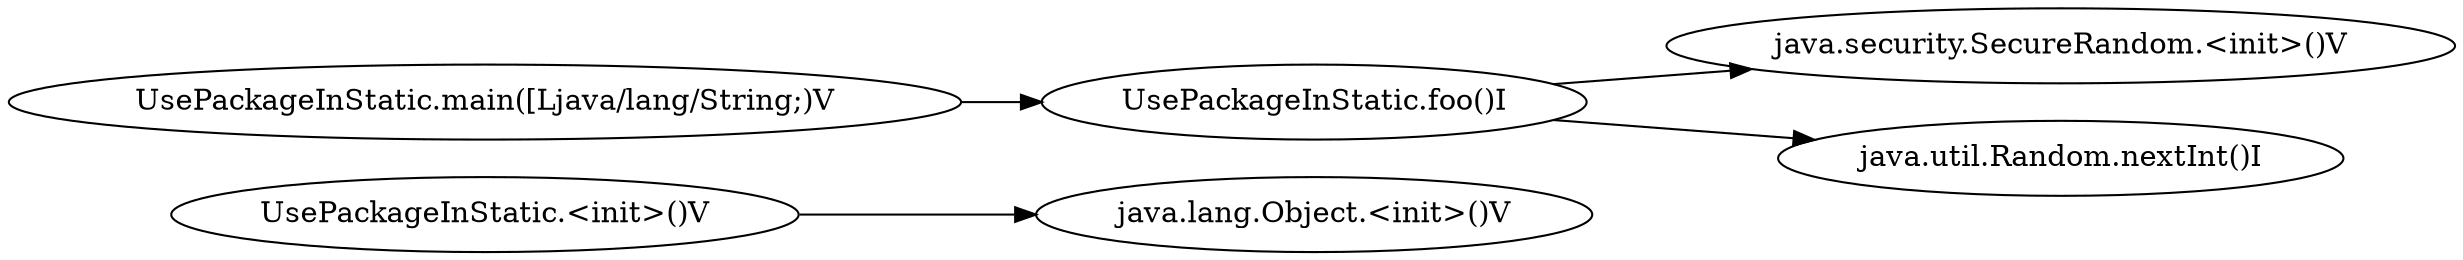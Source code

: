 digraph graphname {
rankdir="LR";
117 [label="UsePackageInStatic.<init>()V"]
118 [label="java.lang.Object.<init>()V"]
120 [label="UsePackageInStatic.main([Ljava/lang/String;)V"]
133 [label="UsePackageInStatic.foo()I"]
138 [label="java.security.SecureRandom.<init>()V"]
140 [label="java.util.Random.nextInt()I"]
117 -> 118
120 -> 133
133 -> 138
133 -> 140
}
